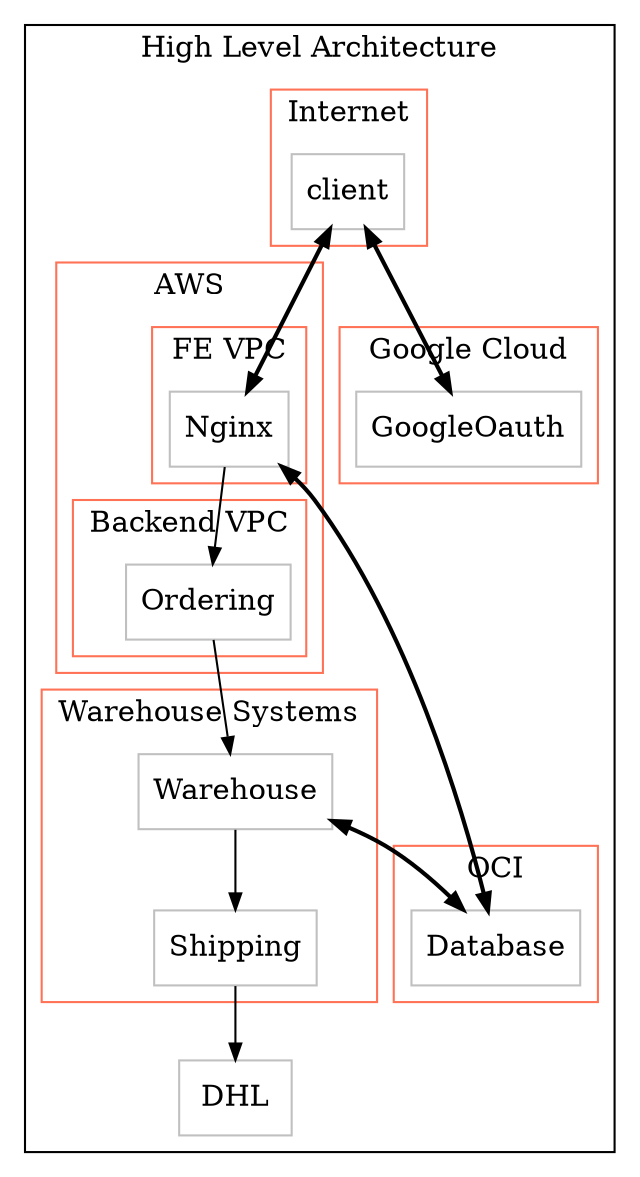 digraph G {
compound=true;
    subgraph cluster1 {
    label="High Level Architecture";
    color="Black";
        node16 [label="DHL" shape="box", margin="0.1", color="Grey"];
        subgraph cluster2 {
        label="AWS";
        color="Coral1";
            subgraph cluster3 {
            label="FE VPC";
            color="Coral1";
                node4 [label="Nginx" shape="box", margin="0.1", color="Grey"];
            }
            subgraph cluster11 {
            label="Backend VPC";
            color="Coral1";
                node12 [label="Ordering" shape="box", margin="0.1", color="Grey"];
            }
        }
        subgraph cluster5 {
        label="Internet";
        color="Coral1";
            node6 [label="client" shape="box", margin="0.1", color="Grey"];
        }
        subgraph cluster7 {
        label="OCI";
        color="Coral1";
            node8 [label="Database" shape="box", margin="0.1", color="Grey"];
        }
        subgraph cluster9 {
        label="Google Cloud";
        color="Coral1";
            node10 [label="GoogleOauth" shape="box", margin="0.1", color="Grey"];
        }
        subgraph cluster13 {
        label="Warehouse Systems";
        color="Coral1";
            node14 [label="Warehouse" shape="box", margin="0.1", color="Grey"];
            node15 [label="Shipping" shape="box", margin="0.1", color="Grey"];
        }
    }
node6->node4 [label="" dir=both, fontsize="10", penwidth="2", arrowsize="0.8"];
node4->node8 [label="" dir=both, fontsize="10", penwidth="2", arrowsize="0.8"];
node6->node10 [label="" dir=both, fontsize="10", penwidth="2", arrowsize="0.8"];
node4->node12 [label="" fontsize="10", penwidth="1", arrowsize="0.8"];
node12->node14 [label="" fontsize="10", penwidth="1", arrowsize="0.8"];
node14->node8 [label="" dir=both, fontsize="10", penwidth="2", arrowsize="0.8"];
node14->node15 [label="" fontsize="10", penwidth="1", arrowsize="0.8"];
node15->node16 [label="" fontsize="10", penwidth="1", arrowsize="0.8"];
}